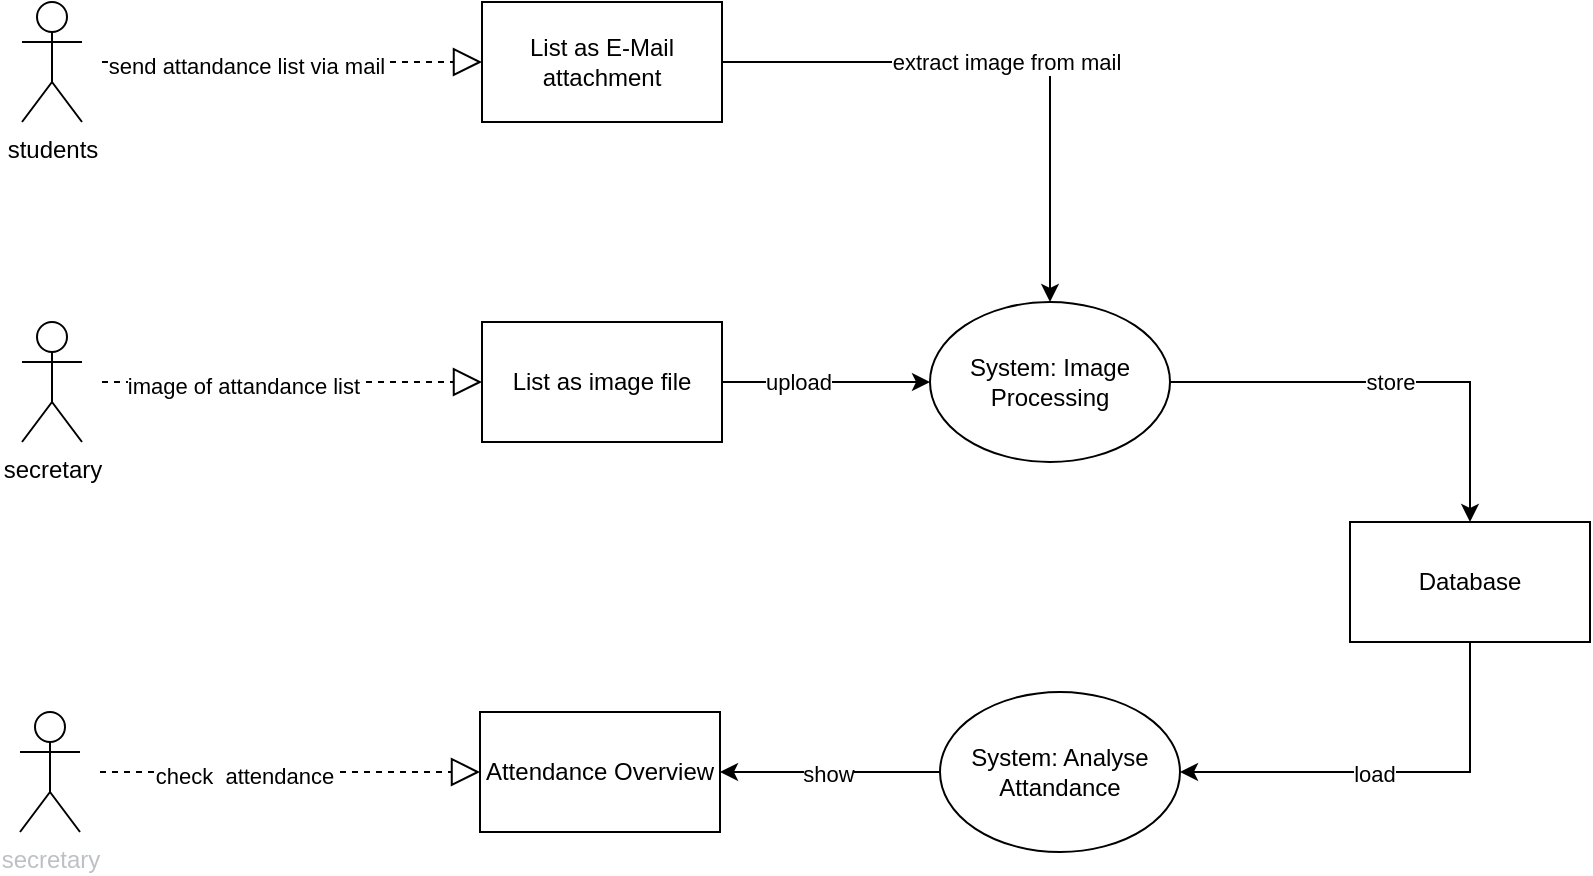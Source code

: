 <mxfile version="23.0.2" type="device">
  <diagram name="Seite-1" id="JIpQHZbgDTInoI8QKYGY">
    <mxGraphModel dx="1026" dy="772" grid="1" gridSize="10" guides="1" tooltips="1" connect="1" arrows="1" fold="1" page="1" pageScale="1" pageWidth="827" pageHeight="1169" math="0" shadow="0">
      <root>
        <mxCell id="0" />
        <mxCell id="1" parent="0" />
        <mxCell id="-tW4s0sogRndh3ceRelY-12" style="edgeStyle=orthogonalEdgeStyle;rounded=0;orthogonalLoop=1;jettySize=auto;html=1;" edge="1" parent="1" source="-tW4s0sogRndh3ceRelY-1" target="-tW4s0sogRndh3ceRelY-2">
          <mxGeometry relative="1" as="geometry" />
        </mxCell>
        <mxCell id="-tW4s0sogRndh3ceRelY-16" value="upload" style="edgeLabel;html=1;align=center;verticalAlign=middle;resizable=0;points=[];" vertex="1" connectable="0" parent="-tW4s0sogRndh3ceRelY-12">
          <mxGeometry x="-0.281" relative="1" as="geometry">
            <mxPoint as="offset" />
          </mxGeometry>
        </mxCell>
        <mxCell id="-tW4s0sogRndh3ceRelY-1" value="List as image file" style="rounded=0;whiteSpace=wrap;html=1;" vertex="1" parent="1">
          <mxGeometry x="252" y="320" width="120" height="60" as="geometry" />
        </mxCell>
        <mxCell id="-tW4s0sogRndh3ceRelY-14" value="store" style="edgeStyle=orthogonalEdgeStyle;rounded=0;orthogonalLoop=1;jettySize=auto;html=1;entryX=0.5;entryY=0;entryDx=0;entryDy=0;" edge="1" parent="1" source="-tW4s0sogRndh3ceRelY-2" target="-tW4s0sogRndh3ceRelY-3">
          <mxGeometry relative="1" as="geometry" />
        </mxCell>
        <mxCell id="-tW4s0sogRndh3ceRelY-2" value="System: Image Processing" style="ellipse;whiteSpace=wrap;html=1;" vertex="1" parent="1">
          <mxGeometry x="476" y="310" width="120" height="80" as="geometry" />
        </mxCell>
        <mxCell id="-tW4s0sogRndh3ceRelY-15" style="edgeStyle=orthogonalEdgeStyle;rounded=0;orthogonalLoop=1;jettySize=auto;html=1;entryX=1;entryY=0.5;entryDx=0;entryDy=0;exitX=0.5;exitY=1;exitDx=0;exitDy=0;" edge="1" parent="1" source="-tW4s0sogRndh3ceRelY-3" target="-tW4s0sogRndh3ceRelY-5">
          <mxGeometry relative="1" as="geometry" />
        </mxCell>
        <mxCell id="-tW4s0sogRndh3ceRelY-19" value="load" style="edgeLabel;html=1;align=center;verticalAlign=middle;resizable=0;points=[];" vertex="1" connectable="0" parent="-tW4s0sogRndh3ceRelY-15">
          <mxGeometry x="0.079" y="1" relative="1" as="geometry">
            <mxPoint as="offset" />
          </mxGeometry>
        </mxCell>
        <mxCell id="-tW4s0sogRndh3ceRelY-3" value="Database" style="rounded=0;whiteSpace=wrap;html=1;" vertex="1" parent="1">
          <mxGeometry x="686" y="420" width="120" height="60" as="geometry" />
        </mxCell>
        <mxCell id="-tW4s0sogRndh3ceRelY-17" style="edgeStyle=orthogonalEdgeStyle;rounded=0;orthogonalLoop=1;jettySize=auto;html=1;entryX=1;entryY=0.5;entryDx=0;entryDy=0;" edge="1" parent="1" source="-tW4s0sogRndh3ceRelY-5" target="-tW4s0sogRndh3ceRelY-7">
          <mxGeometry relative="1" as="geometry" />
        </mxCell>
        <mxCell id="-tW4s0sogRndh3ceRelY-22" value="show" style="edgeLabel;html=1;align=center;verticalAlign=middle;resizable=0;points=[];" vertex="1" connectable="0" parent="-tW4s0sogRndh3ceRelY-17">
          <mxGeometry x="0.024" y="1" relative="1" as="geometry">
            <mxPoint as="offset" />
          </mxGeometry>
        </mxCell>
        <mxCell id="-tW4s0sogRndh3ceRelY-5" value="System: Analyse Attandance" style="ellipse;whiteSpace=wrap;html=1;" vertex="1" parent="1">
          <mxGeometry x="481" y="505" width="120" height="80" as="geometry" />
        </mxCell>
        <mxCell id="-tW4s0sogRndh3ceRelY-11" value="extract image from mail" style="edgeStyle=orthogonalEdgeStyle;rounded=0;orthogonalLoop=1;jettySize=auto;html=1;" edge="1" parent="1" source="-tW4s0sogRndh3ceRelY-6" target="-tW4s0sogRndh3ceRelY-2">
          <mxGeometry relative="1" as="geometry" />
        </mxCell>
        <mxCell id="-tW4s0sogRndh3ceRelY-6" value="List as E-Mail attachment" style="rounded=0;whiteSpace=wrap;html=1;" vertex="1" parent="1">
          <mxGeometry x="252" y="160" width="120" height="60" as="geometry" />
        </mxCell>
        <mxCell id="-tW4s0sogRndh3ceRelY-7" value="Attendance Overview" style="rounded=0;whiteSpace=wrap;html=1;" vertex="1" parent="1">
          <mxGeometry x="251" y="515" width="120" height="60" as="geometry" />
        </mxCell>
        <mxCell id="-tW4s0sogRndh3ceRelY-8" value="&lt;div style=&quot;text-align: left;&quot;&gt;&lt;span style=&quot;background-color: initial; caret-color: rgb(189, 193, 198);&quot;&gt;&lt;font face=&quot;Google Sans, arial, sans-serif&quot; color=&quot;#bdc1c6&quot;&gt;secretary&lt;/font&gt;&lt;/span&gt;&lt;/div&gt;" style="shape=umlActor;verticalLabelPosition=bottom;verticalAlign=top;html=1;outlineConnect=0;" vertex="1" parent="1">
          <mxGeometry x="21" y="515" width="30" height="60" as="geometry" />
        </mxCell>
        <mxCell id="-tW4s0sogRndh3ceRelY-23" value="" style="endArrow=block;dashed=1;endFill=0;endSize=12;html=1;rounded=0;entryX=0;entryY=0.5;entryDx=0;entryDy=0;" edge="1" parent="1" target="-tW4s0sogRndh3ceRelY-7">
          <mxGeometry width="160" relative="1" as="geometry">
            <mxPoint x="61" y="545" as="sourcePoint" />
            <mxPoint x="281" y="555" as="targetPoint" />
          </mxGeometry>
        </mxCell>
        <mxCell id="-tW4s0sogRndh3ceRelY-24" value="check&amp;nbsp; attendance" style="edgeLabel;html=1;align=center;verticalAlign=middle;resizable=0;points=[];" vertex="1" connectable="0" parent="-tW4s0sogRndh3ceRelY-23">
          <mxGeometry x="-0.308" y="-2" relative="1" as="geometry">
            <mxPoint x="6" as="offset" />
          </mxGeometry>
        </mxCell>
        <mxCell id="-tW4s0sogRndh3ceRelY-25" value="students" style="shape=umlActor;verticalLabelPosition=bottom;verticalAlign=top;html=1;outlineConnect=0;" vertex="1" parent="1">
          <mxGeometry x="22" y="160" width="30" height="60" as="geometry" />
        </mxCell>
        <mxCell id="-tW4s0sogRndh3ceRelY-26" value="secretary" style="shape=umlActor;verticalLabelPosition=bottom;verticalAlign=top;html=1;outlineConnect=0;" vertex="1" parent="1">
          <mxGeometry x="22" y="320" width="30" height="60" as="geometry" />
        </mxCell>
        <mxCell id="-tW4s0sogRndh3ceRelY-33" value="" style="endArrow=block;dashed=1;endFill=0;endSize=12;html=1;rounded=0;entryX=0;entryY=0.5;entryDx=0;entryDy=0;" edge="1" parent="1" target="-tW4s0sogRndh3ceRelY-1">
          <mxGeometry width="160" relative="1" as="geometry">
            <mxPoint x="62" y="350" as="sourcePoint" />
            <mxPoint x="252" y="350" as="targetPoint" />
          </mxGeometry>
        </mxCell>
        <mxCell id="-tW4s0sogRndh3ceRelY-34" value="image of attandance list&amp;nbsp;" style="edgeLabel;html=1;align=center;verticalAlign=middle;resizable=0;points=[];" vertex="1" connectable="0" parent="-tW4s0sogRndh3ceRelY-33">
          <mxGeometry x="-0.308" y="-2" relative="1" as="geometry">
            <mxPoint x="6" as="offset" />
          </mxGeometry>
        </mxCell>
        <mxCell id="-tW4s0sogRndh3ceRelY-35" value="" style="endArrow=block;dashed=1;endFill=0;endSize=12;html=1;rounded=0;entryX=0;entryY=0.5;entryDx=0;entryDy=0;" edge="1" parent="1" target="-tW4s0sogRndh3ceRelY-6">
          <mxGeometry width="160" relative="1" as="geometry">
            <mxPoint x="62" y="190" as="sourcePoint" />
            <mxPoint x="262" y="290" as="targetPoint" />
          </mxGeometry>
        </mxCell>
        <mxCell id="-tW4s0sogRndh3ceRelY-36" value="send attandance list via mail" style="edgeLabel;html=1;align=center;verticalAlign=middle;resizable=0;points=[];" vertex="1" connectable="0" parent="-tW4s0sogRndh3ceRelY-35">
          <mxGeometry x="-0.308" y="-2" relative="1" as="geometry">
            <mxPoint x="6" as="offset" />
          </mxGeometry>
        </mxCell>
      </root>
    </mxGraphModel>
  </diagram>
</mxfile>
